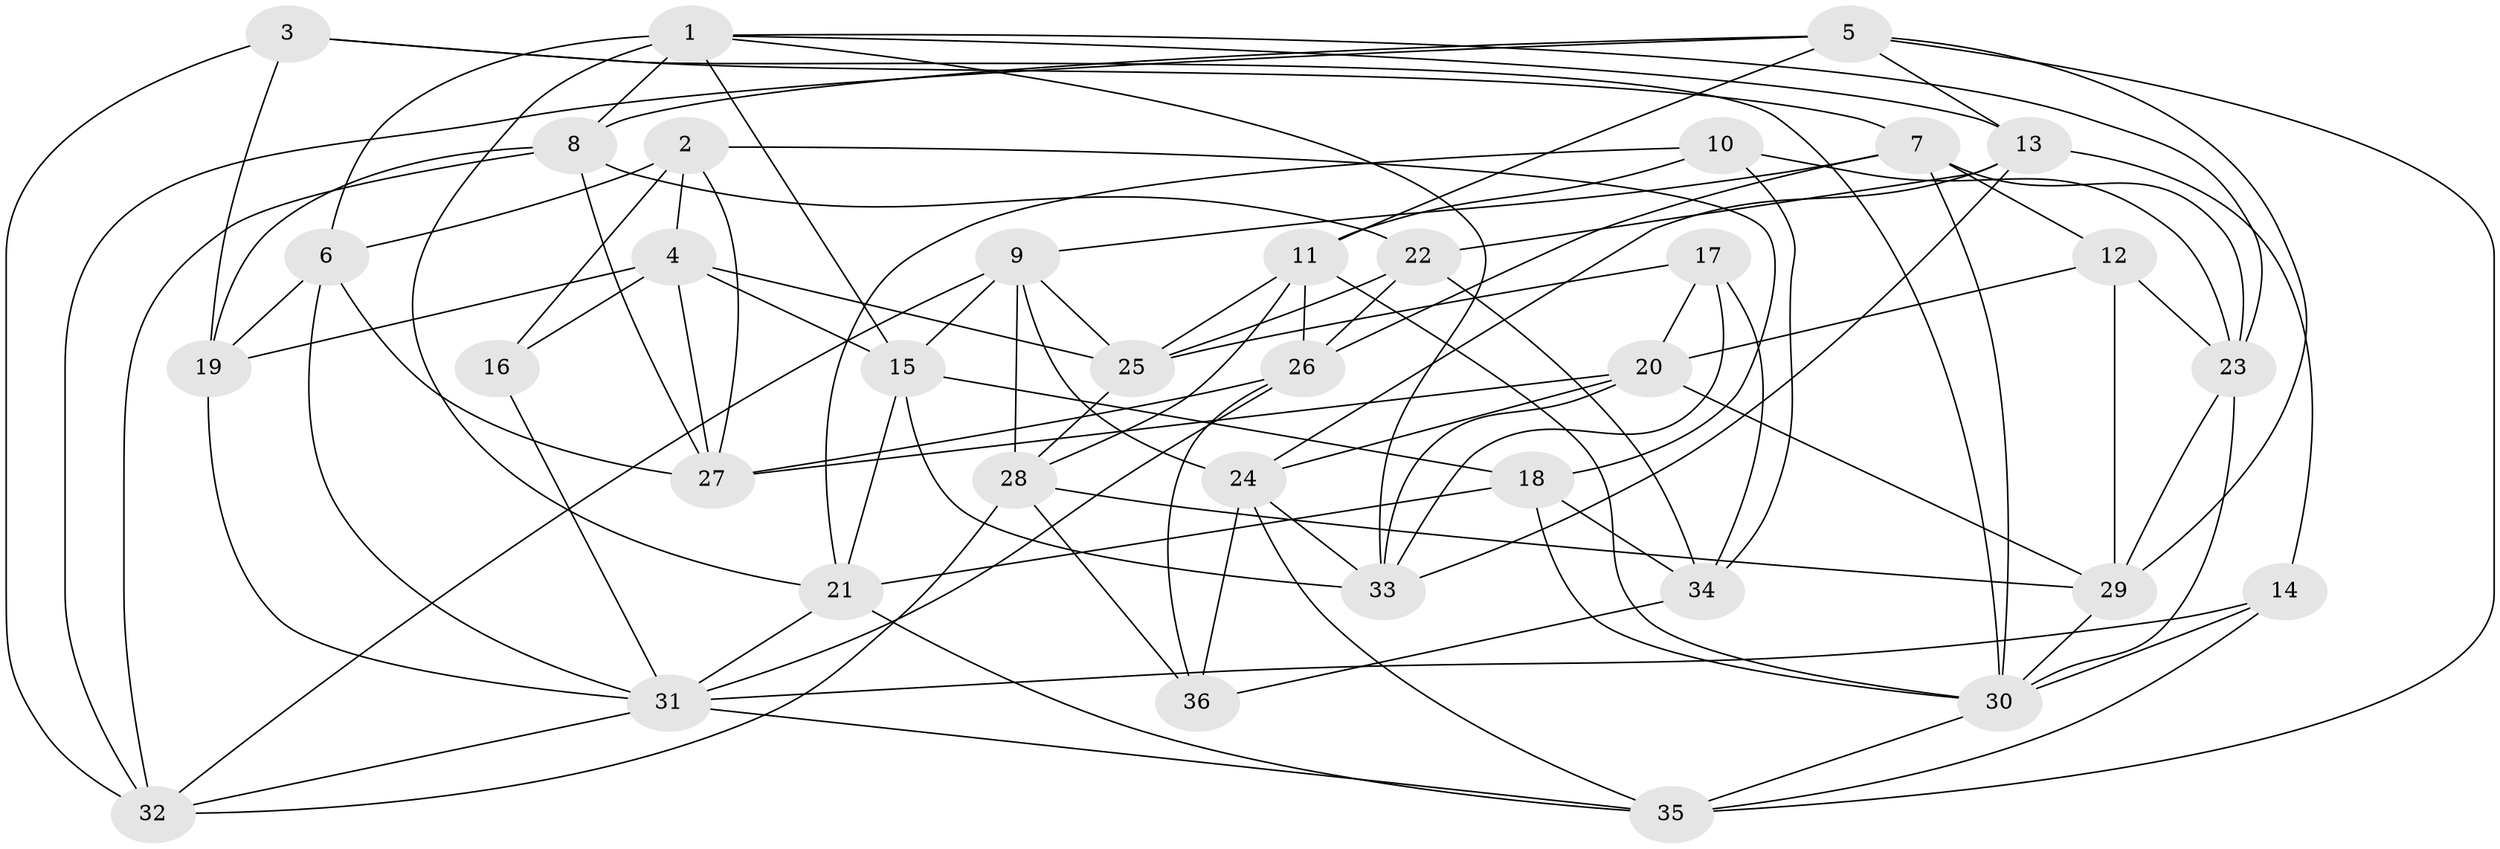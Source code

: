 // original degree distribution, {4: 1.0}
// Generated by graph-tools (version 1.1) at 2025/26/03/09/25 03:26:54]
// undirected, 36 vertices, 100 edges
graph export_dot {
graph [start="1"]
  node [color=gray90,style=filled];
  1;
  2;
  3;
  4;
  5;
  6;
  7;
  8;
  9;
  10;
  11;
  12;
  13;
  14;
  15;
  16;
  17;
  18;
  19;
  20;
  21;
  22;
  23;
  24;
  25;
  26;
  27;
  28;
  29;
  30;
  31;
  32;
  33;
  34;
  35;
  36;
  1 -- 6 [weight=2.0];
  1 -- 8 [weight=1.0];
  1 -- 13 [weight=1.0];
  1 -- 15 [weight=1.0];
  1 -- 21 [weight=1.0];
  1 -- 23 [weight=1.0];
  1 -- 33 [weight=1.0];
  2 -- 4 [weight=1.0];
  2 -- 6 [weight=1.0];
  2 -- 16 [weight=2.0];
  2 -- 18 [weight=1.0];
  2 -- 27 [weight=1.0];
  3 -- 7 [weight=1.0];
  3 -- 19 [weight=1.0];
  3 -- 30 [weight=1.0];
  3 -- 32 [weight=1.0];
  4 -- 15 [weight=1.0];
  4 -- 16 [weight=1.0];
  4 -- 19 [weight=1.0];
  4 -- 25 [weight=1.0];
  4 -- 27 [weight=1.0];
  5 -- 8 [weight=1.0];
  5 -- 11 [weight=1.0];
  5 -- 13 [weight=1.0];
  5 -- 29 [weight=1.0];
  5 -- 32 [weight=1.0];
  5 -- 35 [weight=1.0];
  6 -- 19 [weight=1.0];
  6 -- 27 [weight=1.0];
  6 -- 31 [weight=1.0];
  7 -- 9 [weight=1.0];
  7 -- 12 [weight=1.0];
  7 -- 23 [weight=1.0];
  7 -- 26 [weight=1.0];
  7 -- 30 [weight=1.0];
  8 -- 19 [weight=1.0];
  8 -- 22 [weight=1.0];
  8 -- 27 [weight=1.0];
  8 -- 32 [weight=1.0];
  9 -- 15 [weight=1.0];
  9 -- 24 [weight=1.0];
  9 -- 25 [weight=1.0];
  9 -- 28 [weight=1.0];
  9 -- 32 [weight=1.0];
  10 -- 11 [weight=1.0];
  10 -- 21 [weight=1.0];
  10 -- 23 [weight=1.0];
  10 -- 34 [weight=1.0];
  11 -- 25 [weight=1.0];
  11 -- 26 [weight=1.0];
  11 -- 28 [weight=1.0];
  11 -- 30 [weight=1.0];
  12 -- 20 [weight=1.0];
  12 -- 23 [weight=1.0];
  12 -- 29 [weight=1.0];
  13 -- 14 [weight=1.0];
  13 -- 22 [weight=1.0];
  13 -- 24 [weight=1.0];
  13 -- 33 [weight=1.0];
  14 -- 30 [weight=2.0];
  14 -- 31 [weight=2.0];
  14 -- 35 [weight=1.0];
  15 -- 18 [weight=1.0];
  15 -- 21 [weight=1.0];
  15 -- 33 [weight=1.0];
  16 -- 31 [weight=1.0];
  17 -- 20 [weight=1.0];
  17 -- 25 [weight=1.0];
  17 -- 33 [weight=1.0];
  17 -- 34 [weight=1.0];
  18 -- 21 [weight=1.0];
  18 -- 30 [weight=2.0];
  18 -- 34 [weight=1.0];
  19 -- 31 [weight=2.0];
  20 -- 24 [weight=1.0];
  20 -- 27 [weight=1.0];
  20 -- 29 [weight=1.0];
  20 -- 33 [weight=1.0];
  21 -- 31 [weight=1.0];
  21 -- 35 [weight=1.0];
  22 -- 25 [weight=1.0];
  22 -- 26 [weight=1.0];
  22 -- 34 [weight=2.0];
  23 -- 29 [weight=1.0];
  23 -- 30 [weight=1.0];
  24 -- 33 [weight=1.0];
  24 -- 35 [weight=1.0];
  24 -- 36 [weight=1.0];
  25 -- 28 [weight=1.0];
  26 -- 27 [weight=1.0];
  26 -- 31 [weight=1.0];
  26 -- 36 [weight=1.0];
  28 -- 29 [weight=1.0];
  28 -- 32 [weight=1.0];
  28 -- 36 [weight=1.0];
  29 -- 30 [weight=1.0];
  30 -- 35 [weight=1.0];
  31 -- 32 [weight=1.0];
  31 -- 35 [weight=1.0];
  34 -- 36 [weight=1.0];
}
